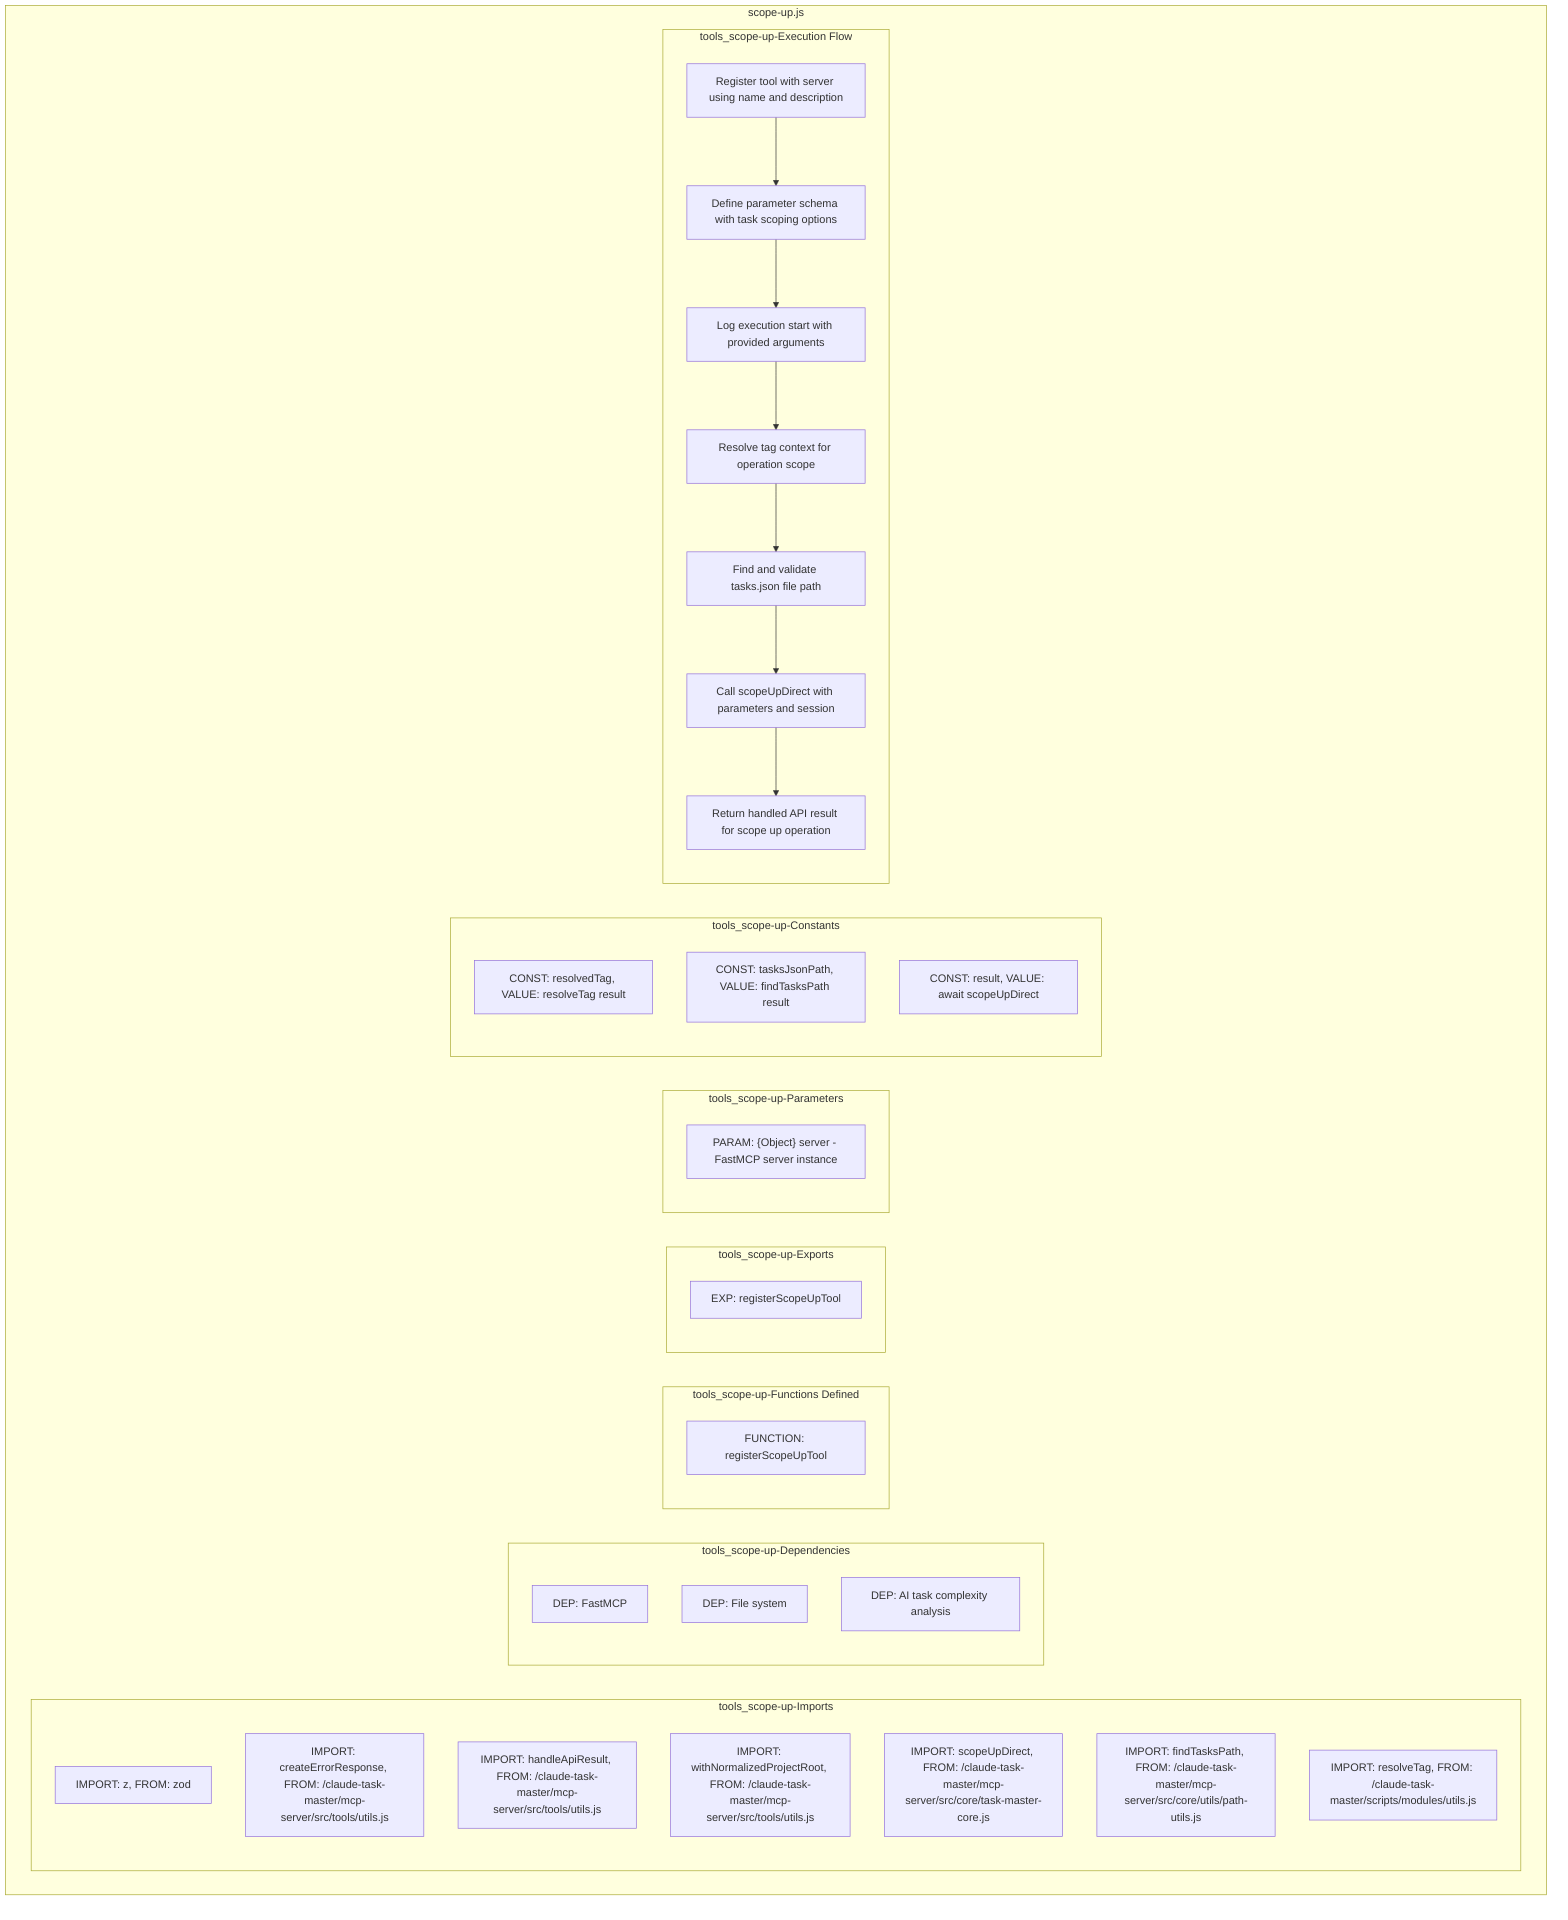 flowchart TB
    subgraph tools_scope-up-Imports["tools_scope-up-Imports"]
        I1["IMPORT: z, FROM: zod"]
        I2["IMPORT: createErrorResponse, FROM: /claude-task-master/mcp-server/src/tools/utils.js"]
        I3["IMPORT: handleApiResult, FROM: /claude-task-master/mcp-server/src/tools/utils.js"]
        I4["IMPORT: withNormalizedProjectRoot, FROM: /claude-task-master/mcp-server/src/tools/utils.js"]
        I5["IMPORT: scopeUpDirect, FROM: /claude-task-master/mcp-server/src/core/task-master-core.js"]
        I6["IMPORT: findTasksPath, FROM: /claude-task-master/mcp-server/src/core/utils/path-utils.js"]
        I7["IMPORT: resolveTag, FROM: /claude-task-master/scripts/modules/utils.js"]
    end
    subgraph tools_scope-up-Dependencies["tools_scope-up-Dependencies"]
        D1["DEP: FastMCP"]
        D2["DEP: File system"]
        D3["DEP: AI task complexity analysis"]
    end
    subgraph tools_scope-up-FunctionsDefined["tools_scope-up-Functions Defined"]
        FU1["FUNCTION: registerScopeUpTool"]
    end
    subgraph tools_scope-up-Exports["tools_scope-up-Exports"]
        E1["EXP: registerScopeUpTool"]
    end
    subgraph tools_scope-up-Parameters["tools_scope-up-Parameters"]
        P1["PARAM: {Object} server - FastMCP server instance"]
    end
    subgraph tools_scope-up-Constants["tools_scope-up-Constants"]
        C1["CONST: resolvedTag, VALUE: resolveTag result"]
        C2["CONST: tasksJsonPath, VALUE: findTasksPath result"]
        C3["CONST: result, VALUE: await scopeUpDirect"]
    end
    subgraph tools_scope-up-ExecutionFlow["tools_scope-up-Execution Flow"]
        FL1["Register tool with server using name and description"]
        FL2["Define parameter schema with task scoping options"]
        FL3["Log execution start with provided arguments"]
        FL4["Resolve tag context for operation scope"]
        FL5["Find and validate tasks.json file path"]
        FL6["Call scopeUpDirect with parameters and session"]
        FL7["Return handled API result for scope up operation"]
    end
    subgraph tools_scope-up["scope-up.js"]
        tools_scope-up-Imports
        tools_scope-up-Dependencies
        tools_scope-up-FunctionsDefined
        tools_scope-up-Exports
        tools_scope-up-Parameters
        tools_scope-up-Constants
        tools_scope-up-ExecutionFlow
    end
    FL1 --> FL2
    FL2 --> FL3
    FL3 --> FL4
    FL4 --> FL5
    FL5 --> FL6
    FL6 --> FL7